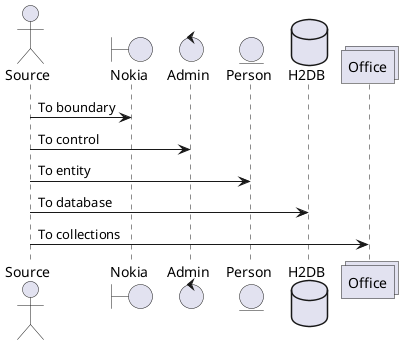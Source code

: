 @startuml
actor Source
boundary Nokia
control Admin
entity Person
database H2DB
collections Office
Source -> Nokia : To boundary
Source -> Admin : To control
Source -> Person : To entity
Source -> H2DB : To database
Source -> Office : To collections

@enduml